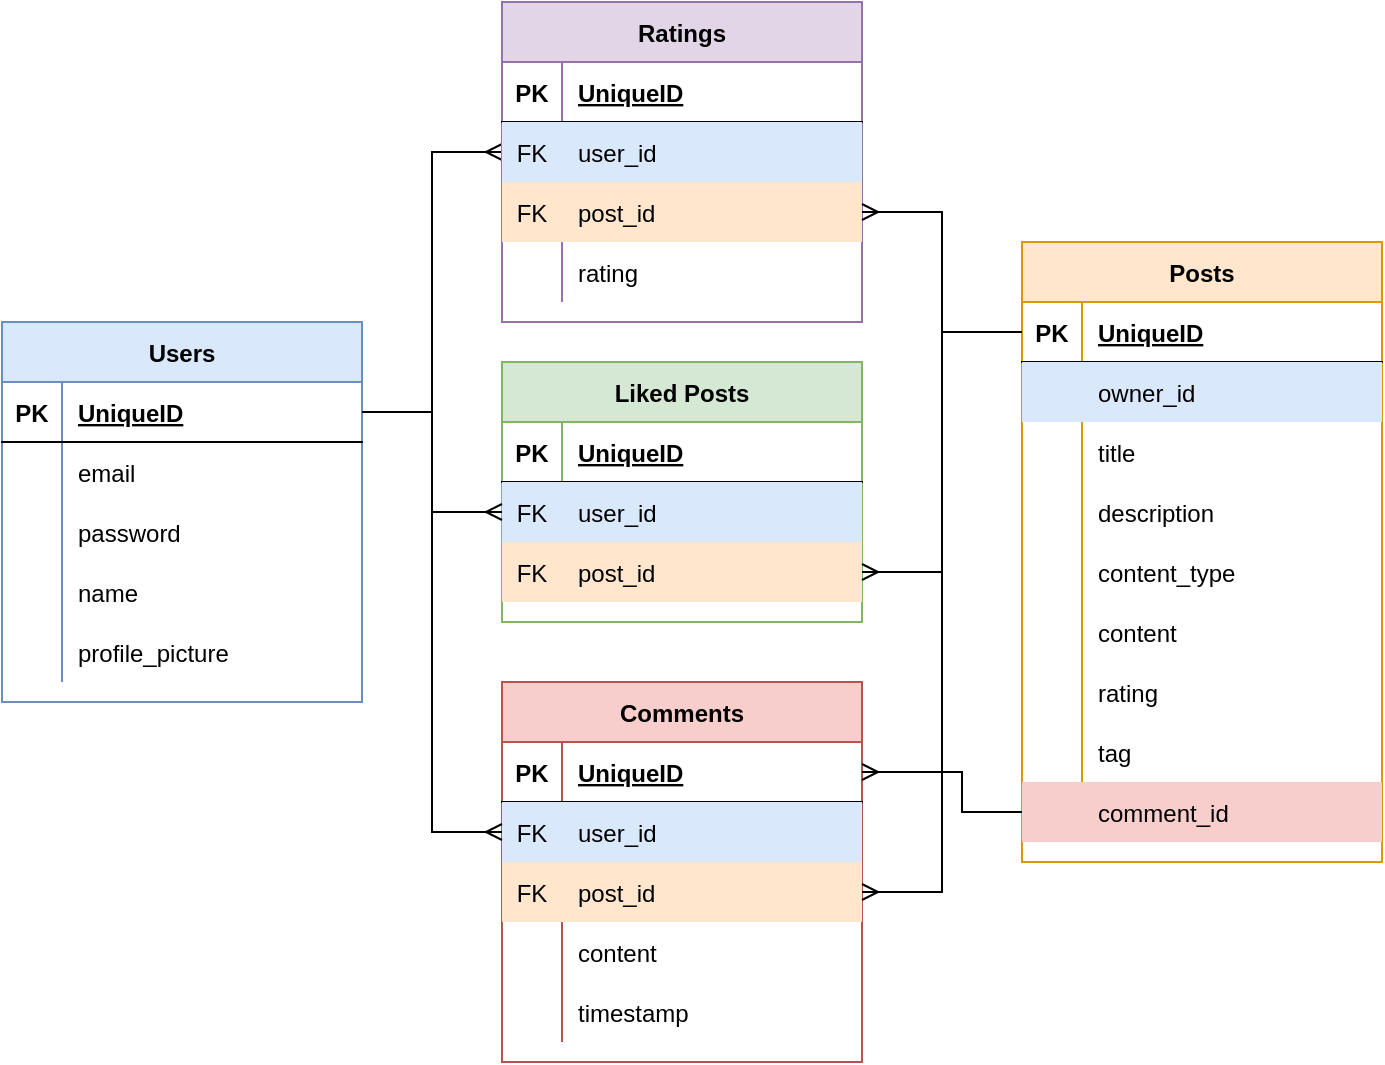 <mxfile version="15.8.4" type="device"><diagram id="yrVdOJutDRkCz4dcJYpE" name="Page-1"><mxGraphModel dx="1296" dy="705" grid="1" gridSize="10" guides="1" tooltips="1" connect="1" arrows="1" fold="1" page="1" pageScale="1" pageWidth="850" pageHeight="1100" math="0" shadow="0"><root><mxCell id="0"/><mxCell id="1" parent="0"/><mxCell id="VYKtyctdpMG7TAiE0Q_C-84" style="edgeStyle=orthogonalEdgeStyle;rounded=0;orthogonalLoop=1;jettySize=auto;html=1;exitX=1;exitY=0.5;exitDx=0;exitDy=0;entryX=0;entryY=0.5;entryDx=0;entryDy=0;endArrow=ERmany;endFill=0;" edge="1" parent="1" source="VYKtyctdpMG7TAiE0Q_C-2" target="VYKtyctdpMG7TAiE0Q_C-47"><mxGeometry relative="1" as="geometry"/></mxCell><mxCell id="VYKtyctdpMG7TAiE0Q_C-1" value="Users" style="shape=table;startSize=30;container=1;collapsible=1;childLayout=tableLayout;fixedRows=1;rowLines=0;fontStyle=1;align=center;resizeLast=1;fillColor=#dae8fc;strokeColor=#6c8ebf;" vertex="1" parent="1"><mxGeometry x="70" y="270" width="180" height="190" as="geometry"/></mxCell><mxCell id="VYKtyctdpMG7TAiE0Q_C-2" value="" style="shape=partialRectangle;collapsible=0;dropTarget=0;pointerEvents=0;fillColor=none;top=0;left=0;bottom=1;right=0;points=[[0,0.5],[1,0.5]];portConstraint=eastwest;" vertex="1" parent="VYKtyctdpMG7TAiE0Q_C-1"><mxGeometry y="30" width="180" height="30" as="geometry"/></mxCell><mxCell id="VYKtyctdpMG7TAiE0Q_C-3" value="PK" style="shape=partialRectangle;connectable=0;fillColor=none;top=0;left=0;bottom=0;right=0;fontStyle=1;overflow=hidden;" vertex="1" parent="VYKtyctdpMG7TAiE0Q_C-2"><mxGeometry width="30" height="30" as="geometry"><mxRectangle width="30" height="30" as="alternateBounds"/></mxGeometry></mxCell><mxCell id="VYKtyctdpMG7TAiE0Q_C-4" value="UniqueID" style="shape=partialRectangle;connectable=0;fillColor=none;top=0;left=0;bottom=0;right=0;align=left;spacingLeft=6;fontStyle=5;overflow=hidden;" vertex="1" parent="VYKtyctdpMG7TAiE0Q_C-2"><mxGeometry x="30" width="150" height="30" as="geometry"><mxRectangle width="150" height="30" as="alternateBounds"/></mxGeometry></mxCell><mxCell id="VYKtyctdpMG7TAiE0Q_C-5" value="" style="shape=partialRectangle;collapsible=0;dropTarget=0;pointerEvents=0;fillColor=none;top=0;left=0;bottom=0;right=0;points=[[0,0.5],[1,0.5]];portConstraint=eastwest;" vertex="1" parent="VYKtyctdpMG7TAiE0Q_C-1"><mxGeometry y="60" width="180" height="30" as="geometry"/></mxCell><mxCell id="VYKtyctdpMG7TAiE0Q_C-6" value="" style="shape=partialRectangle;connectable=0;fillColor=none;top=0;left=0;bottom=0;right=0;editable=1;overflow=hidden;" vertex="1" parent="VYKtyctdpMG7TAiE0Q_C-5"><mxGeometry width="30" height="30" as="geometry"><mxRectangle width="30" height="30" as="alternateBounds"/></mxGeometry></mxCell><mxCell id="VYKtyctdpMG7TAiE0Q_C-7" value="email" style="shape=partialRectangle;connectable=0;fillColor=none;top=0;left=0;bottom=0;right=0;align=left;spacingLeft=6;overflow=hidden;" vertex="1" parent="VYKtyctdpMG7TAiE0Q_C-5"><mxGeometry x="30" width="150" height="30" as="geometry"><mxRectangle width="150" height="30" as="alternateBounds"/></mxGeometry></mxCell><mxCell id="VYKtyctdpMG7TAiE0Q_C-8" value="" style="shape=partialRectangle;collapsible=0;dropTarget=0;pointerEvents=0;fillColor=none;top=0;left=0;bottom=0;right=0;points=[[0,0.5],[1,0.5]];portConstraint=eastwest;" vertex="1" parent="VYKtyctdpMG7TAiE0Q_C-1"><mxGeometry y="90" width="180" height="30" as="geometry"/></mxCell><mxCell id="VYKtyctdpMG7TAiE0Q_C-9" value="" style="shape=partialRectangle;connectable=0;fillColor=none;top=0;left=0;bottom=0;right=0;editable=1;overflow=hidden;" vertex="1" parent="VYKtyctdpMG7TAiE0Q_C-8"><mxGeometry width="30" height="30" as="geometry"><mxRectangle width="30" height="30" as="alternateBounds"/></mxGeometry></mxCell><mxCell id="VYKtyctdpMG7TAiE0Q_C-10" value="password" style="shape=partialRectangle;connectable=0;fillColor=none;top=0;left=0;bottom=0;right=0;align=left;spacingLeft=6;overflow=hidden;" vertex="1" parent="VYKtyctdpMG7TAiE0Q_C-8"><mxGeometry x="30" width="150" height="30" as="geometry"><mxRectangle width="150" height="30" as="alternateBounds"/></mxGeometry></mxCell><mxCell id="VYKtyctdpMG7TAiE0Q_C-11" value="" style="shape=partialRectangle;collapsible=0;dropTarget=0;pointerEvents=0;fillColor=none;top=0;left=0;bottom=0;right=0;points=[[0,0.5],[1,0.5]];portConstraint=eastwest;" vertex="1" parent="VYKtyctdpMG7TAiE0Q_C-1"><mxGeometry y="120" width="180" height="30" as="geometry"/></mxCell><mxCell id="VYKtyctdpMG7TAiE0Q_C-12" value="" style="shape=partialRectangle;connectable=0;fillColor=none;top=0;left=0;bottom=0;right=0;editable=1;overflow=hidden;" vertex="1" parent="VYKtyctdpMG7TAiE0Q_C-11"><mxGeometry width="30" height="30" as="geometry"><mxRectangle width="30" height="30" as="alternateBounds"/></mxGeometry></mxCell><mxCell id="VYKtyctdpMG7TAiE0Q_C-13" value="name" style="shape=partialRectangle;connectable=0;fillColor=none;top=0;left=0;bottom=0;right=0;align=left;spacingLeft=6;overflow=hidden;" vertex="1" parent="VYKtyctdpMG7TAiE0Q_C-11"><mxGeometry x="30" width="150" height="30" as="geometry"><mxRectangle width="150" height="30" as="alternateBounds"/></mxGeometry></mxCell><mxCell id="VYKtyctdpMG7TAiE0Q_C-14" value="" style="shape=partialRectangle;collapsible=0;dropTarget=0;pointerEvents=0;fillColor=none;top=0;left=0;bottom=0;right=0;points=[[0,0.5],[1,0.5]];portConstraint=eastwest;" vertex="1" parent="VYKtyctdpMG7TAiE0Q_C-1"><mxGeometry y="150" width="180" height="30" as="geometry"/></mxCell><mxCell id="VYKtyctdpMG7TAiE0Q_C-15" value="" style="shape=partialRectangle;connectable=0;fillColor=none;top=0;left=0;bottom=0;right=0;editable=1;overflow=hidden;" vertex="1" parent="VYKtyctdpMG7TAiE0Q_C-14"><mxGeometry width="30" height="30" as="geometry"><mxRectangle width="30" height="30" as="alternateBounds"/></mxGeometry></mxCell><mxCell id="VYKtyctdpMG7TAiE0Q_C-16" value="profile_picture" style="shape=partialRectangle;connectable=0;fillColor=none;top=0;left=0;bottom=0;right=0;align=left;spacingLeft=6;overflow=hidden;" vertex="1" parent="VYKtyctdpMG7TAiE0Q_C-14"><mxGeometry x="30" width="150" height="30" as="geometry"><mxRectangle width="150" height="30" as="alternateBounds"/></mxGeometry></mxCell><mxCell id="VYKtyctdpMG7TAiE0Q_C-17" value="Liked Posts" style="shape=table;startSize=30;container=1;collapsible=1;childLayout=tableLayout;fixedRows=1;rowLines=0;fontStyle=1;align=center;resizeLast=1;fillColor=#d5e8d4;strokeColor=#82b366;" vertex="1" parent="1"><mxGeometry x="320" y="290" width="180" height="130" as="geometry"/></mxCell><mxCell id="VYKtyctdpMG7TAiE0Q_C-18" value="" style="shape=partialRectangle;collapsible=0;dropTarget=0;pointerEvents=0;fillColor=none;top=0;left=0;bottom=1;right=0;points=[[0,0.5],[1,0.5]];portConstraint=eastwest;" vertex="1" parent="VYKtyctdpMG7TAiE0Q_C-17"><mxGeometry y="30" width="180" height="30" as="geometry"/></mxCell><mxCell id="VYKtyctdpMG7TAiE0Q_C-19" value="PK" style="shape=partialRectangle;connectable=0;fillColor=none;top=0;left=0;bottom=0;right=0;fontStyle=1;overflow=hidden;" vertex="1" parent="VYKtyctdpMG7TAiE0Q_C-18"><mxGeometry width="30" height="30" as="geometry"><mxRectangle width="30" height="30" as="alternateBounds"/></mxGeometry></mxCell><mxCell id="VYKtyctdpMG7TAiE0Q_C-20" value="UniqueID" style="shape=partialRectangle;connectable=0;fillColor=none;top=0;left=0;bottom=0;right=0;align=left;spacingLeft=6;fontStyle=5;overflow=hidden;" vertex="1" parent="VYKtyctdpMG7TAiE0Q_C-18"><mxGeometry x="30" width="150" height="30" as="geometry"><mxRectangle width="150" height="30" as="alternateBounds"/></mxGeometry></mxCell><mxCell id="VYKtyctdpMG7TAiE0Q_C-21" value="" style="shape=partialRectangle;collapsible=0;dropTarget=0;pointerEvents=0;fillColor=#dae8fc;top=0;left=0;bottom=0;right=0;points=[[0,0.5],[1,0.5]];portConstraint=eastwest;strokeColor=#6c8ebf;" vertex="1" parent="VYKtyctdpMG7TAiE0Q_C-17"><mxGeometry y="60" width="180" height="30" as="geometry"/></mxCell><mxCell id="VYKtyctdpMG7TAiE0Q_C-22" value="FK" style="shape=partialRectangle;connectable=0;fillColor=none;top=0;left=0;bottom=0;right=0;editable=1;overflow=hidden;" vertex="1" parent="VYKtyctdpMG7TAiE0Q_C-21"><mxGeometry width="30" height="30" as="geometry"><mxRectangle width="30" height="30" as="alternateBounds"/></mxGeometry></mxCell><mxCell id="VYKtyctdpMG7TAiE0Q_C-23" value="user_id" style="shape=partialRectangle;connectable=0;fillColor=none;top=0;left=0;bottom=0;right=0;align=left;spacingLeft=6;overflow=hidden;" vertex="1" parent="VYKtyctdpMG7TAiE0Q_C-21"><mxGeometry x="30" width="150" height="30" as="geometry"><mxRectangle width="150" height="30" as="alternateBounds"/></mxGeometry></mxCell><mxCell id="VYKtyctdpMG7TAiE0Q_C-24" value="" style="shape=partialRectangle;collapsible=0;dropTarget=0;pointerEvents=0;fillColor=#ffe6cc;top=0;left=0;bottom=0;right=0;points=[[0,0.5],[1,0.5]];portConstraint=eastwest;strokeColor=#d79b00;" vertex="1" parent="VYKtyctdpMG7TAiE0Q_C-17"><mxGeometry y="90" width="180" height="30" as="geometry"/></mxCell><mxCell id="VYKtyctdpMG7TAiE0Q_C-25" value="FK" style="shape=partialRectangle;connectable=0;fillColor=none;top=0;left=0;bottom=0;right=0;editable=1;overflow=hidden;" vertex="1" parent="VYKtyctdpMG7TAiE0Q_C-24"><mxGeometry width="30" height="30" as="geometry"><mxRectangle width="30" height="30" as="alternateBounds"/></mxGeometry></mxCell><mxCell id="VYKtyctdpMG7TAiE0Q_C-26" value="post_id" style="shape=partialRectangle;connectable=0;fillColor=none;top=0;left=0;bottom=0;right=0;align=left;spacingLeft=6;overflow=hidden;" vertex="1" parent="VYKtyctdpMG7TAiE0Q_C-24"><mxGeometry x="30" width="150" height="30" as="geometry"><mxRectangle width="150" height="30" as="alternateBounds"/></mxGeometry></mxCell><mxCell id="VYKtyctdpMG7TAiE0Q_C-27" value="Comments" style="shape=table;startSize=30;container=1;collapsible=1;childLayout=tableLayout;fixedRows=1;rowLines=0;fontStyle=1;align=center;resizeLast=1;fillColor=#f8cecc;strokeColor=#b85450;" vertex="1" parent="1"><mxGeometry x="320" y="450" width="180" height="190" as="geometry"/></mxCell><mxCell id="VYKtyctdpMG7TAiE0Q_C-28" value="" style="shape=partialRectangle;collapsible=0;dropTarget=0;pointerEvents=0;fillColor=none;top=0;left=0;bottom=1;right=0;points=[[0,0.5],[1,0.5]];portConstraint=eastwest;" vertex="1" parent="VYKtyctdpMG7TAiE0Q_C-27"><mxGeometry y="30" width="180" height="30" as="geometry"/></mxCell><mxCell id="VYKtyctdpMG7TAiE0Q_C-29" value="PK" style="shape=partialRectangle;connectable=0;fillColor=none;top=0;left=0;bottom=0;right=0;fontStyle=1;overflow=hidden;" vertex="1" parent="VYKtyctdpMG7TAiE0Q_C-28"><mxGeometry width="30" height="30" as="geometry"><mxRectangle width="30" height="30" as="alternateBounds"/></mxGeometry></mxCell><mxCell id="VYKtyctdpMG7TAiE0Q_C-30" value="UniqueID" style="shape=partialRectangle;connectable=0;fillColor=none;top=0;left=0;bottom=0;right=0;align=left;spacingLeft=6;fontStyle=5;overflow=hidden;" vertex="1" parent="VYKtyctdpMG7TAiE0Q_C-28"><mxGeometry x="30" width="150" height="30" as="geometry"><mxRectangle width="150" height="30" as="alternateBounds"/></mxGeometry></mxCell><mxCell id="VYKtyctdpMG7TAiE0Q_C-34" value="" style="shape=partialRectangle;collapsible=0;dropTarget=0;pointerEvents=0;fillColor=#dae8fc;top=0;left=0;bottom=0;right=0;points=[[0,0.5],[1,0.5]];portConstraint=eastwest;strokeColor=#6c8ebf;" vertex="1" parent="VYKtyctdpMG7TAiE0Q_C-27"><mxGeometry y="60" width="180" height="30" as="geometry"/></mxCell><mxCell id="VYKtyctdpMG7TAiE0Q_C-35" value="FK" style="shape=partialRectangle;connectable=0;fillColor=none;top=0;left=0;bottom=0;right=0;editable=1;overflow=hidden;" vertex="1" parent="VYKtyctdpMG7TAiE0Q_C-34"><mxGeometry width="30" height="30" as="geometry"><mxRectangle width="30" height="30" as="alternateBounds"/></mxGeometry></mxCell><mxCell id="VYKtyctdpMG7TAiE0Q_C-36" value="user_id" style="shape=partialRectangle;connectable=0;fillColor=none;top=0;left=0;bottom=0;right=0;align=left;spacingLeft=6;overflow=hidden;" vertex="1" parent="VYKtyctdpMG7TAiE0Q_C-34"><mxGeometry x="30" width="150" height="30" as="geometry"><mxRectangle width="150" height="30" as="alternateBounds"/></mxGeometry></mxCell><mxCell id="VYKtyctdpMG7TAiE0Q_C-31" value="" style="shape=partialRectangle;collapsible=0;dropTarget=0;pointerEvents=0;fillColor=#ffe6cc;top=0;left=0;bottom=0;right=0;points=[[0,0.5],[1,0.5]];portConstraint=eastwest;strokeColor=#d79b00;" vertex="1" parent="VYKtyctdpMG7TAiE0Q_C-27"><mxGeometry y="90" width="180" height="30" as="geometry"/></mxCell><mxCell id="VYKtyctdpMG7TAiE0Q_C-32" value="FK" style="shape=partialRectangle;connectable=0;fillColor=none;top=0;left=0;bottom=0;right=0;editable=1;overflow=hidden;" vertex="1" parent="VYKtyctdpMG7TAiE0Q_C-31"><mxGeometry width="30" height="30" as="geometry"><mxRectangle width="30" height="30" as="alternateBounds"/></mxGeometry></mxCell><mxCell id="VYKtyctdpMG7TAiE0Q_C-33" value="post_id" style="shape=partialRectangle;connectable=0;fillColor=none;top=0;left=0;bottom=0;right=0;align=left;spacingLeft=6;overflow=hidden;" vertex="1" parent="VYKtyctdpMG7TAiE0Q_C-31"><mxGeometry x="30" width="150" height="30" as="geometry"><mxRectangle width="150" height="30" as="alternateBounds"/></mxGeometry></mxCell><mxCell id="VYKtyctdpMG7TAiE0Q_C-37" value="" style="shape=partialRectangle;collapsible=0;dropTarget=0;pointerEvents=0;fillColor=none;top=0;left=0;bottom=0;right=0;points=[[0,0.5],[1,0.5]];portConstraint=eastwest;" vertex="1" parent="VYKtyctdpMG7TAiE0Q_C-27"><mxGeometry y="120" width="180" height="30" as="geometry"/></mxCell><mxCell id="VYKtyctdpMG7TAiE0Q_C-38" value="" style="shape=partialRectangle;connectable=0;fillColor=none;top=0;left=0;bottom=0;right=0;editable=1;overflow=hidden;" vertex="1" parent="VYKtyctdpMG7TAiE0Q_C-37"><mxGeometry width="30" height="30" as="geometry"><mxRectangle width="30" height="30" as="alternateBounds"/></mxGeometry></mxCell><mxCell id="VYKtyctdpMG7TAiE0Q_C-39" value="content" style="shape=partialRectangle;connectable=0;fillColor=none;top=0;left=0;bottom=0;right=0;align=left;spacingLeft=6;overflow=hidden;" vertex="1" parent="VYKtyctdpMG7TAiE0Q_C-37"><mxGeometry x="30" width="150" height="30" as="geometry"><mxRectangle width="150" height="30" as="alternateBounds"/></mxGeometry></mxCell><mxCell id="VYKtyctdpMG7TAiE0Q_C-40" value="" style="shape=partialRectangle;collapsible=0;dropTarget=0;pointerEvents=0;fillColor=none;top=0;left=0;bottom=0;right=0;points=[[0,0.5],[1,0.5]];portConstraint=eastwest;" vertex="1" parent="VYKtyctdpMG7TAiE0Q_C-27"><mxGeometry y="150" width="180" height="30" as="geometry"/></mxCell><mxCell id="VYKtyctdpMG7TAiE0Q_C-41" value="" style="shape=partialRectangle;connectable=0;fillColor=none;top=0;left=0;bottom=0;right=0;editable=1;overflow=hidden;" vertex="1" parent="VYKtyctdpMG7TAiE0Q_C-40"><mxGeometry width="30" height="30" as="geometry"><mxRectangle width="30" height="30" as="alternateBounds"/></mxGeometry></mxCell><mxCell id="VYKtyctdpMG7TAiE0Q_C-42" value="timestamp" style="shape=partialRectangle;connectable=0;fillColor=none;top=0;left=0;bottom=0;right=0;align=left;spacingLeft=6;overflow=hidden;" vertex="1" parent="VYKtyctdpMG7TAiE0Q_C-40"><mxGeometry x="30" width="150" height="30" as="geometry"><mxRectangle width="150" height="30" as="alternateBounds"/></mxGeometry></mxCell><mxCell id="VYKtyctdpMG7TAiE0Q_C-43" value="Ratings" style="shape=table;startSize=30;container=1;collapsible=1;childLayout=tableLayout;fixedRows=1;rowLines=0;fontStyle=1;align=center;resizeLast=1;fillColor=#e1d5e7;strokeColor=#9673a6;" vertex="1" parent="1"><mxGeometry x="320" y="110" width="180" height="160" as="geometry"/></mxCell><mxCell id="VYKtyctdpMG7TAiE0Q_C-44" value="" style="shape=partialRectangle;collapsible=0;dropTarget=0;pointerEvents=0;fillColor=none;top=0;left=0;bottom=1;right=0;points=[[0,0.5],[1,0.5]];portConstraint=eastwest;" vertex="1" parent="VYKtyctdpMG7TAiE0Q_C-43"><mxGeometry y="30" width="180" height="30" as="geometry"/></mxCell><mxCell id="VYKtyctdpMG7TAiE0Q_C-45" value="PK" style="shape=partialRectangle;connectable=0;fillColor=none;top=0;left=0;bottom=0;right=0;fontStyle=1;overflow=hidden;" vertex="1" parent="VYKtyctdpMG7TAiE0Q_C-44"><mxGeometry width="30" height="30" as="geometry"><mxRectangle width="30" height="30" as="alternateBounds"/></mxGeometry></mxCell><mxCell id="VYKtyctdpMG7TAiE0Q_C-46" value="UniqueID" style="shape=partialRectangle;connectable=0;fillColor=none;top=0;left=0;bottom=0;right=0;align=left;spacingLeft=6;fontStyle=5;overflow=hidden;" vertex="1" parent="VYKtyctdpMG7TAiE0Q_C-44"><mxGeometry x="30" width="150" height="30" as="geometry"><mxRectangle width="150" height="30" as="alternateBounds"/></mxGeometry></mxCell><mxCell id="VYKtyctdpMG7TAiE0Q_C-47" value="" style="shape=partialRectangle;collapsible=0;dropTarget=0;pointerEvents=0;fillColor=#dae8fc;top=0;left=0;bottom=0;right=0;points=[[0,0.5],[1,0.5]];portConstraint=eastwest;strokeColor=#6c8ebf;" vertex="1" parent="VYKtyctdpMG7TAiE0Q_C-43"><mxGeometry y="60" width="180" height="30" as="geometry"/></mxCell><mxCell id="VYKtyctdpMG7TAiE0Q_C-48" value="FK" style="shape=partialRectangle;connectable=0;fillColor=none;top=0;left=0;bottom=0;right=0;editable=1;overflow=hidden;" vertex="1" parent="VYKtyctdpMG7TAiE0Q_C-47"><mxGeometry width="30" height="30" as="geometry"><mxRectangle width="30" height="30" as="alternateBounds"/></mxGeometry></mxCell><mxCell id="VYKtyctdpMG7TAiE0Q_C-49" value="user_id" style="shape=partialRectangle;connectable=0;fillColor=none;top=0;left=0;bottom=0;right=0;align=left;spacingLeft=6;overflow=hidden;" vertex="1" parent="VYKtyctdpMG7TAiE0Q_C-47"><mxGeometry x="30" width="150" height="30" as="geometry"><mxRectangle width="150" height="30" as="alternateBounds"/></mxGeometry></mxCell><mxCell id="VYKtyctdpMG7TAiE0Q_C-50" value="" style="shape=partialRectangle;collapsible=0;dropTarget=0;pointerEvents=0;fillColor=#ffe6cc;top=0;left=0;bottom=0;right=0;points=[[0,0.5],[1,0.5]];portConstraint=eastwest;strokeColor=#d79b00;" vertex="1" parent="VYKtyctdpMG7TAiE0Q_C-43"><mxGeometry y="90" width="180" height="30" as="geometry"/></mxCell><mxCell id="VYKtyctdpMG7TAiE0Q_C-51" value="FK" style="shape=partialRectangle;connectable=0;fillColor=none;top=0;left=0;bottom=0;right=0;editable=1;overflow=hidden;" vertex="1" parent="VYKtyctdpMG7TAiE0Q_C-50"><mxGeometry width="30" height="30" as="geometry"><mxRectangle width="30" height="30" as="alternateBounds"/></mxGeometry></mxCell><mxCell id="VYKtyctdpMG7TAiE0Q_C-52" value="post_id" style="shape=partialRectangle;connectable=0;fillColor=none;top=0;left=0;bottom=0;right=0;align=left;spacingLeft=6;overflow=hidden;" vertex="1" parent="VYKtyctdpMG7TAiE0Q_C-50"><mxGeometry x="30" width="150" height="30" as="geometry"><mxRectangle width="150" height="30" as="alternateBounds"/></mxGeometry></mxCell><mxCell id="VYKtyctdpMG7TAiE0Q_C-53" value="" style="shape=partialRectangle;collapsible=0;dropTarget=0;pointerEvents=0;fillColor=none;top=0;left=0;bottom=0;right=0;points=[[0,0.5],[1,0.5]];portConstraint=eastwest;strokeColor=#d79b00;" vertex="1" parent="VYKtyctdpMG7TAiE0Q_C-43"><mxGeometry y="120" width="180" height="30" as="geometry"/></mxCell><mxCell id="VYKtyctdpMG7TAiE0Q_C-54" value="" style="shape=partialRectangle;connectable=0;fillColor=none;top=0;left=0;bottom=0;right=0;editable=1;overflow=hidden;" vertex="1" parent="VYKtyctdpMG7TAiE0Q_C-53"><mxGeometry width="30" height="30" as="geometry"><mxRectangle width="30" height="30" as="alternateBounds"/></mxGeometry></mxCell><mxCell id="VYKtyctdpMG7TAiE0Q_C-55" value="rating" style="shape=partialRectangle;connectable=0;fillColor=none;top=0;left=0;bottom=0;right=0;align=left;spacingLeft=6;overflow=hidden;" vertex="1" parent="VYKtyctdpMG7TAiE0Q_C-53"><mxGeometry x="30" width="150" height="30" as="geometry"><mxRectangle width="150" height="30" as="alternateBounds"/></mxGeometry></mxCell><mxCell id="VYKtyctdpMG7TAiE0Q_C-56" value="Posts" style="shape=table;startSize=30;container=1;collapsible=1;childLayout=tableLayout;fixedRows=1;rowLines=0;fontStyle=1;align=center;resizeLast=1;fillColor=#ffe6cc;strokeColor=#d79b00;" vertex="1" parent="1"><mxGeometry x="580" y="230" width="180" height="310" as="geometry"/></mxCell><mxCell id="VYKtyctdpMG7TAiE0Q_C-57" value="" style="shape=partialRectangle;collapsible=0;dropTarget=0;pointerEvents=0;fillColor=none;top=0;left=0;bottom=1;right=0;points=[[0,0.5],[1,0.5]];portConstraint=eastwest;" vertex="1" parent="VYKtyctdpMG7TAiE0Q_C-56"><mxGeometry y="30" width="180" height="30" as="geometry"/></mxCell><mxCell id="VYKtyctdpMG7TAiE0Q_C-58" value="PK" style="shape=partialRectangle;connectable=0;fillColor=none;top=0;left=0;bottom=0;right=0;fontStyle=1;overflow=hidden;" vertex="1" parent="VYKtyctdpMG7TAiE0Q_C-57"><mxGeometry width="30" height="30" as="geometry"><mxRectangle width="30" height="30" as="alternateBounds"/></mxGeometry></mxCell><mxCell id="VYKtyctdpMG7TAiE0Q_C-59" value="UniqueID" style="shape=partialRectangle;connectable=0;fillColor=none;top=0;left=0;bottom=0;right=0;align=left;spacingLeft=6;fontStyle=5;overflow=hidden;" vertex="1" parent="VYKtyctdpMG7TAiE0Q_C-57"><mxGeometry x="30" width="150" height="30" as="geometry"><mxRectangle width="150" height="30" as="alternateBounds"/></mxGeometry></mxCell><mxCell id="VYKtyctdpMG7TAiE0Q_C-60" value="" style="shape=partialRectangle;collapsible=0;dropTarget=0;pointerEvents=0;fillColor=#dae8fc;top=0;left=0;bottom=0;right=0;points=[[0,0.5],[1,0.5]];portConstraint=eastwest;strokeColor=#6c8ebf;" vertex="1" parent="VYKtyctdpMG7TAiE0Q_C-56"><mxGeometry y="60" width="180" height="30" as="geometry"/></mxCell><mxCell id="VYKtyctdpMG7TAiE0Q_C-61" value="" style="shape=partialRectangle;connectable=0;fillColor=none;top=0;left=0;bottom=0;right=0;editable=1;overflow=hidden;" vertex="1" parent="VYKtyctdpMG7TAiE0Q_C-60"><mxGeometry width="30" height="30" as="geometry"><mxRectangle width="30" height="30" as="alternateBounds"/></mxGeometry></mxCell><mxCell id="VYKtyctdpMG7TAiE0Q_C-62" value="owner_id" style="shape=partialRectangle;connectable=0;fillColor=none;top=0;left=0;bottom=0;right=0;align=left;spacingLeft=6;overflow=hidden;" vertex="1" parent="VYKtyctdpMG7TAiE0Q_C-60"><mxGeometry x="30" width="150" height="30" as="geometry"><mxRectangle width="150" height="30" as="alternateBounds"/></mxGeometry></mxCell><mxCell id="VYKtyctdpMG7TAiE0Q_C-63" value="" style="shape=partialRectangle;collapsible=0;dropTarget=0;pointerEvents=0;fillColor=none;top=0;left=0;bottom=0;right=0;points=[[0,0.5],[1,0.5]];portConstraint=eastwest;" vertex="1" parent="VYKtyctdpMG7TAiE0Q_C-56"><mxGeometry y="90" width="180" height="30" as="geometry"/></mxCell><mxCell id="VYKtyctdpMG7TAiE0Q_C-64" value="" style="shape=partialRectangle;connectable=0;fillColor=none;top=0;left=0;bottom=0;right=0;editable=1;overflow=hidden;" vertex="1" parent="VYKtyctdpMG7TAiE0Q_C-63"><mxGeometry width="30" height="30" as="geometry"><mxRectangle width="30" height="30" as="alternateBounds"/></mxGeometry></mxCell><mxCell id="VYKtyctdpMG7TAiE0Q_C-65" value="title" style="shape=partialRectangle;connectable=0;fillColor=none;top=0;left=0;bottom=0;right=0;align=left;spacingLeft=6;overflow=hidden;" vertex="1" parent="VYKtyctdpMG7TAiE0Q_C-63"><mxGeometry x="30" width="150" height="30" as="geometry"><mxRectangle width="150" height="30" as="alternateBounds"/></mxGeometry></mxCell><mxCell id="VYKtyctdpMG7TAiE0Q_C-66" value="" style="shape=partialRectangle;collapsible=0;dropTarget=0;pointerEvents=0;fillColor=none;top=0;left=0;bottom=0;right=0;points=[[0,0.5],[1,0.5]];portConstraint=eastwest;" vertex="1" parent="VYKtyctdpMG7TAiE0Q_C-56"><mxGeometry y="120" width="180" height="30" as="geometry"/></mxCell><mxCell id="VYKtyctdpMG7TAiE0Q_C-67" value="" style="shape=partialRectangle;connectable=0;fillColor=none;top=0;left=0;bottom=0;right=0;editable=1;overflow=hidden;" vertex="1" parent="VYKtyctdpMG7TAiE0Q_C-66"><mxGeometry width="30" height="30" as="geometry"><mxRectangle width="30" height="30" as="alternateBounds"/></mxGeometry></mxCell><mxCell id="VYKtyctdpMG7TAiE0Q_C-68" value="description" style="shape=partialRectangle;connectable=0;fillColor=none;top=0;left=0;bottom=0;right=0;align=left;spacingLeft=6;overflow=hidden;" vertex="1" parent="VYKtyctdpMG7TAiE0Q_C-66"><mxGeometry x="30" width="150" height="30" as="geometry"><mxRectangle width="150" height="30" as="alternateBounds"/></mxGeometry></mxCell><mxCell id="VYKtyctdpMG7TAiE0Q_C-69" value="" style="shape=partialRectangle;collapsible=0;dropTarget=0;pointerEvents=0;fillColor=none;top=0;left=0;bottom=0;right=0;points=[[0,0.5],[1,0.5]];portConstraint=eastwest;" vertex="1" parent="VYKtyctdpMG7TAiE0Q_C-56"><mxGeometry y="150" width="180" height="30" as="geometry"/></mxCell><mxCell id="VYKtyctdpMG7TAiE0Q_C-70" value="" style="shape=partialRectangle;connectable=0;fillColor=none;top=0;left=0;bottom=0;right=0;editable=1;overflow=hidden;" vertex="1" parent="VYKtyctdpMG7TAiE0Q_C-69"><mxGeometry width="30" height="30" as="geometry"><mxRectangle width="30" height="30" as="alternateBounds"/></mxGeometry></mxCell><mxCell id="VYKtyctdpMG7TAiE0Q_C-71" value="content_type" style="shape=partialRectangle;connectable=0;fillColor=none;top=0;left=0;bottom=0;right=0;align=left;spacingLeft=6;overflow=hidden;" vertex="1" parent="VYKtyctdpMG7TAiE0Q_C-69"><mxGeometry x="30" width="150" height="30" as="geometry"><mxRectangle width="150" height="30" as="alternateBounds"/></mxGeometry></mxCell><mxCell id="VYKtyctdpMG7TAiE0Q_C-72" value="" style="shape=partialRectangle;collapsible=0;dropTarget=0;pointerEvents=0;fillColor=none;top=0;left=0;bottom=0;right=0;points=[[0,0.5],[1,0.5]];portConstraint=eastwest;" vertex="1" parent="VYKtyctdpMG7TAiE0Q_C-56"><mxGeometry y="180" width="180" height="30" as="geometry"/></mxCell><mxCell id="VYKtyctdpMG7TAiE0Q_C-73" value="" style="shape=partialRectangle;connectable=0;fillColor=none;top=0;left=0;bottom=0;right=0;editable=1;overflow=hidden;" vertex="1" parent="VYKtyctdpMG7TAiE0Q_C-72"><mxGeometry width="30" height="30" as="geometry"><mxRectangle width="30" height="30" as="alternateBounds"/></mxGeometry></mxCell><mxCell id="VYKtyctdpMG7TAiE0Q_C-74" value="content" style="shape=partialRectangle;connectable=0;fillColor=none;top=0;left=0;bottom=0;right=0;align=left;spacingLeft=6;overflow=hidden;" vertex="1" parent="VYKtyctdpMG7TAiE0Q_C-72"><mxGeometry x="30" width="150" height="30" as="geometry"><mxRectangle width="150" height="30" as="alternateBounds"/></mxGeometry></mxCell><mxCell id="VYKtyctdpMG7TAiE0Q_C-75" value="" style="shape=partialRectangle;collapsible=0;dropTarget=0;pointerEvents=0;fillColor=none;top=0;left=0;bottom=0;right=0;points=[[0,0.5],[1,0.5]];portConstraint=eastwest;" vertex="1" parent="VYKtyctdpMG7TAiE0Q_C-56"><mxGeometry y="210" width="180" height="30" as="geometry"/></mxCell><mxCell id="VYKtyctdpMG7TAiE0Q_C-76" value="" style="shape=partialRectangle;connectable=0;fillColor=none;top=0;left=0;bottom=0;right=0;editable=1;overflow=hidden;" vertex="1" parent="VYKtyctdpMG7TAiE0Q_C-75"><mxGeometry width="30" height="30" as="geometry"><mxRectangle width="30" height="30" as="alternateBounds"/></mxGeometry></mxCell><mxCell id="VYKtyctdpMG7TAiE0Q_C-77" value="rating" style="shape=partialRectangle;connectable=0;fillColor=none;top=0;left=0;bottom=0;right=0;align=left;spacingLeft=6;overflow=hidden;" vertex="1" parent="VYKtyctdpMG7TAiE0Q_C-75"><mxGeometry x="30" width="150" height="30" as="geometry"><mxRectangle width="150" height="30" as="alternateBounds"/></mxGeometry></mxCell><mxCell id="VYKtyctdpMG7TAiE0Q_C-78" value="" style="shape=partialRectangle;collapsible=0;dropTarget=0;pointerEvents=0;fillColor=none;top=0;left=0;bottom=0;right=0;points=[[0,0.5],[1,0.5]];portConstraint=eastwest;" vertex="1" parent="VYKtyctdpMG7TAiE0Q_C-56"><mxGeometry y="240" width="180" height="30" as="geometry"/></mxCell><mxCell id="VYKtyctdpMG7TAiE0Q_C-79" value="" style="shape=partialRectangle;connectable=0;fillColor=none;top=0;left=0;bottom=0;right=0;editable=1;overflow=hidden;" vertex="1" parent="VYKtyctdpMG7TAiE0Q_C-78"><mxGeometry width="30" height="30" as="geometry"><mxRectangle width="30" height="30" as="alternateBounds"/></mxGeometry></mxCell><mxCell id="VYKtyctdpMG7TAiE0Q_C-80" value="tag" style="shape=partialRectangle;connectable=0;fillColor=none;top=0;left=0;bottom=0;right=0;align=left;spacingLeft=6;overflow=hidden;" vertex="1" parent="VYKtyctdpMG7TAiE0Q_C-78"><mxGeometry x="30" width="150" height="30" as="geometry"><mxRectangle width="150" height="30" as="alternateBounds"/></mxGeometry></mxCell><mxCell id="VYKtyctdpMG7TAiE0Q_C-81" value="" style="shape=partialRectangle;collapsible=0;dropTarget=0;pointerEvents=0;fillColor=#f8cecc;top=0;left=0;bottom=0;right=0;points=[[0,0.5],[1,0.5]];portConstraint=eastwest;strokeColor=#b85450;" vertex="1" parent="VYKtyctdpMG7TAiE0Q_C-56"><mxGeometry y="270" width="180" height="30" as="geometry"/></mxCell><mxCell id="VYKtyctdpMG7TAiE0Q_C-82" value="" style="shape=partialRectangle;connectable=0;fillColor=none;top=0;left=0;bottom=0;right=0;editable=1;overflow=hidden;" vertex="1" parent="VYKtyctdpMG7TAiE0Q_C-81"><mxGeometry width="30" height="30" as="geometry"><mxRectangle width="30" height="30" as="alternateBounds"/></mxGeometry></mxCell><mxCell id="VYKtyctdpMG7TAiE0Q_C-83" value="comment_id" style="shape=partialRectangle;connectable=0;fillColor=none;top=0;left=0;bottom=0;right=0;align=left;spacingLeft=6;overflow=hidden;" vertex="1" parent="VYKtyctdpMG7TAiE0Q_C-81"><mxGeometry x="30" width="150" height="30" as="geometry"><mxRectangle width="150" height="30" as="alternateBounds"/></mxGeometry></mxCell><mxCell id="VYKtyctdpMG7TAiE0Q_C-85" style="edgeStyle=orthogonalEdgeStyle;rounded=0;orthogonalLoop=1;jettySize=auto;html=1;exitX=1;exitY=0.5;exitDx=0;exitDy=0;endArrow=ERmany;endFill=0;" edge="1" parent="1" source="VYKtyctdpMG7TAiE0Q_C-2" target="VYKtyctdpMG7TAiE0Q_C-21"><mxGeometry relative="1" as="geometry"/></mxCell><mxCell id="VYKtyctdpMG7TAiE0Q_C-86" style="edgeStyle=orthogonalEdgeStyle;rounded=0;orthogonalLoop=1;jettySize=auto;html=1;exitX=1;exitY=0.5;exitDx=0;exitDy=0;entryX=0;entryY=0.5;entryDx=0;entryDy=0;endArrow=ERmany;endFill=0;" edge="1" parent="1" source="VYKtyctdpMG7TAiE0Q_C-2" target="VYKtyctdpMG7TAiE0Q_C-34"><mxGeometry relative="1" as="geometry"/></mxCell><mxCell id="VYKtyctdpMG7TAiE0Q_C-87" style="edgeStyle=orthogonalEdgeStyle;rounded=0;orthogonalLoop=1;jettySize=auto;html=1;exitX=0;exitY=0.5;exitDx=0;exitDy=0;entryX=1;entryY=0.5;entryDx=0;entryDy=0;endArrow=ERmany;endFill=0;" edge="1" parent="1" source="VYKtyctdpMG7TAiE0Q_C-57" target="VYKtyctdpMG7TAiE0Q_C-50"><mxGeometry relative="1" as="geometry"/></mxCell><mxCell id="VYKtyctdpMG7TAiE0Q_C-88" style="edgeStyle=orthogonalEdgeStyle;rounded=0;orthogonalLoop=1;jettySize=auto;html=1;exitX=0;exitY=0.5;exitDx=0;exitDy=0;entryX=1;entryY=0.5;entryDx=0;entryDy=0;endArrow=ERmany;endFill=0;" edge="1" parent="1" source="VYKtyctdpMG7TAiE0Q_C-57" target="VYKtyctdpMG7TAiE0Q_C-24"><mxGeometry relative="1" as="geometry"/></mxCell><mxCell id="VYKtyctdpMG7TAiE0Q_C-89" style="edgeStyle=orthogonalEdgeStyle;rounded=0;orthogonalLoop=1;jettySize=auto;html=1;exitX=0;exitY=0.5;exitDx=0;exitDy=0;entryX=1;entryY=0.5;entryDx=0;entryDy=0;endArrow=ERmany;endFill=0;" edge="1" parent="1" source="VYKtyctdpMG7TAiE0Q_C-57" target="VYKtyctdpMG7TAiE0Q_C-31"><mxGeometry relative="1" as="geometry"/></mxCell><mxCell id="VYKtyctdpMG7TAiE0Q_C-90" style="edgeStyle=orthogonalEdgeStyle;rounded=0;orthogonalLoop=1;jettySize=auto;html=1;exitX=0;exitY=0.5;exitDx=0;exitDy=0;entryX=1;entryY=0.5;entryDx=0;entryDy=0;endArrow=ERmany;endFill=0;" edge="1" parent="1" source="VYKtyctdpMG7TAiE0Q_C-81" target="VYKtyctdpMG7TAiE0Q_C-28"><mxGeometry relative="1" as="geometry"><Array as="points"><mxPoint x="550" y="515"/><mxPoint x="550" y="495"/></Array></mxGeometry></mxCell></root></mxGraphModel></diagram></mxfile>